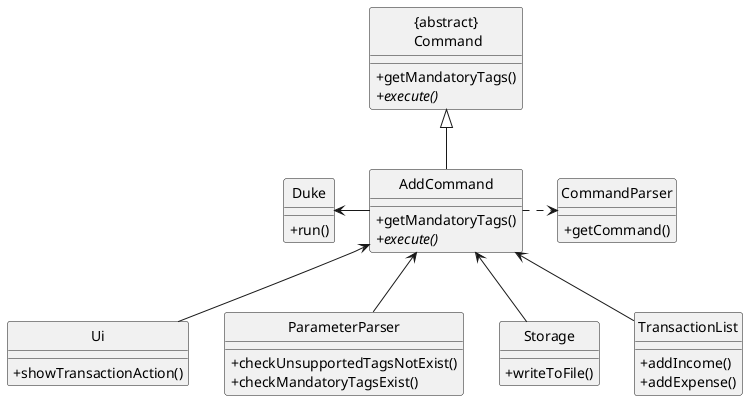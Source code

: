 @startuml
'https://plantuml.com/sequence-diagram

hide circle
skinparam classAttributeIconSize 0

class AddCommand {

    +getMandatoryTags()
    +{abstract}execute()
}

class "{abstract}\n Command"{


    +getMandatoryTags()
    +{abstract}execute()
}

class Ui{

+showTransactionAction()
}

class ParameterParser{
+checkUnsupportedTagsNotExist()
+checkMandatoryTagsExist()
}

class CommandParser{
+getCommand()
}
class Storage{
+writeToFile()
}

class TransactionList{
+addIncome()
+addExpense()
}

class Duke{
+run()
}
AddCommand <-- Ui
AddCommand .right.> CommandParser
AddCommand <-- ParameterParser
AddCommand <-- Storage
AddCommand <-- TransactionList
AddCommand -left-> Duke


AddCommand -up-|> "{abstract}\n Command"
@enduml